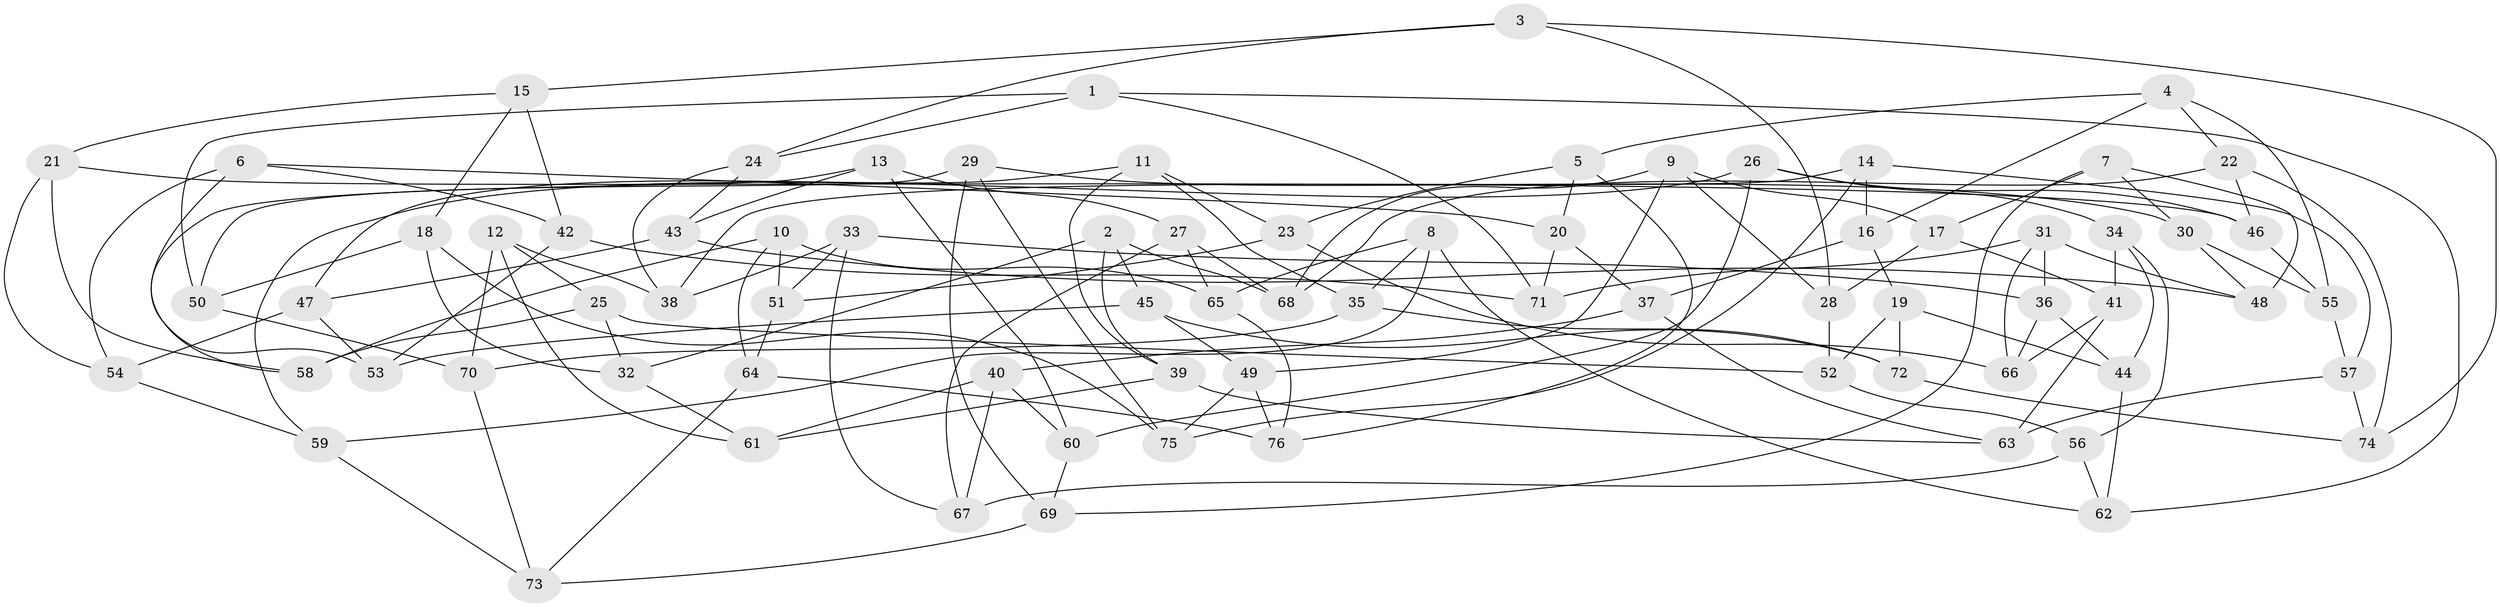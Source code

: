 // Generated by graph-tools (version 1.1) at 2025/50/03/09/25 03:50:55]
// undirected, 76 vertices, 152 edges
graph export_dot {
graph [start="1"]
  node [color=gray90,style=filled];
  1;
  2;
  3;
  4;
  5;
  6;
  7;
  8;
  9;
  10;
  11;
  12;
  13;
  14;
  15;
  16;
  17;
  18;
  19;
  20;
  21;
  22;
  23;
  24;
  25;
  26;
  27;
  28;
  29;
  30;
  31;
  32;
  33;
  34;
  35;
  36;
  37;
  38;
  39;
  40;
  41;
  42;
  43;
  44;
  45;
  46;
  47;
  48;
  49;
  50;
  51;
  52;
  53;
  54;
  55;
  56;
  57;
  58;
  59;
  60;
  61;
  62;
  63;
  64;
  65;
  66;
  67;
  68;
  69;
  70;
  71;
  72;
  73;
  74;
  75;
  76;
  1 -- 62;
  1 -- 71;
  1 -- 50;
  1 -- 24;
  2 -- 39;
  2 -- 45;
  2 -- 68;
  2 -- 32;
  3 -- 24;
  3 -- 15;
  3 -- 74;
  3 -- 28;
  4 -- 16;
  4 -- 55;
  4 -- 5;
  4 -- 22;
  5 -- 20;
  5 -- 23;
  5 -- 76;
  6 -- 54;
  6 -- 20;
  6 -- 42;
  6 -- 53;
  7 -- 30;
  7 -- 17;
  7 -- 48;
  7 -- 69;
  8 -- 35;
  8 -- 59;
  8 -- 65;
  8 -- 62;
  9 -- 17;
  9 -- 28;
  9 -- 68;
  9 -- 49;
  10 -- 65;
  10 -- 64;
  10 -- 58;
  10 -- 51;
  11 -- 23;
  11 -- 35;
  11 -- 39;
  11 -- 47;
  12 -- 25;
  12 -- 61;
  12 -- 70;
  12 -- 38;
  13 -- 43;
  13 -- 27;
  13 -- 58;
  13 -- 60;
  14 -- 75;
  14 -- 16;
  14 -- 57;
  14 -- 38;
  15 -- 21;
  15 -- 42;
  15 -- 18;
  16 -- 37;
  16 -- 19;
  17 -- 28;
  17 -- 41;
  18 -- 32;
  18 -- 50;
  18 -- 75;
  19 -- 44;
  19 -- 52;
  19 -- 72;
  20 -- 71;
  20 -- 37;
  21 -- 54;
  21 -- 46;
  21 -- 58;
  22 -- 74;
  22 -- 68;
  22 -- 46;
  23 -- 66;
  23 -- 51;
  24 -- 43;
  24 -- 38;
  25 -- 52;
  25 -- 58;
  25 -- 32;
  26 -- 59;
  26 -- 60;
  26 -- 46;
  26 -- 34;
  27 -- 68;
  27 -- 67;
  27 -- 65;
  28 -- 52;
  29 -- 30;
  29 -- 69;
  29 -- 75;
  29 -- 50;
  30 -- 48;
  30 -- 55;
  31 -- 36;
  31 -- 71;
  31 -- 66;
  31 -- 48;
  32 -- 61;
  33 -- 38;
  33 -- 67;
  33 -- 51;
  33 -- 36;
  34 -- 44;
  34 -- 41;
  34 -- 56;
  35 -- 72;
  35 -- 70;
  36 -- 44;
  36 -- 66;
  37 -- 63;
  37 -- 40;
  39 -- 61;
  39 -- 63;
  40 -- 60;
  40 -- 67;
  40 -- 61;
  41 -- 66;
  41 -- 63;
  42 -- 53;
  42 -- 71;
  43 -- 47;
  43 -- 48;
  44 -- 62;
  45 -- 53;
  45 -- 49;
  45 -- 72;
  46 -- 55;
  47 -- 54;
  47 -- 53;
  49 -- 76;
  49 -- 75;
  50 -- 70;
  51 -- 64;
  52 -- 56;
  54 -- 59;
  55 -- 57;
  56 -- 62;
  56 -- 67;
  57 -- 74;
  57 -- 63;
  59 -- 73;
  60 -- 69;
  64 -- 73;
  64 -- 76;
  65 -- 76;
  69 -- 73;
  70 -- 73;
  72 -- 74;
}
